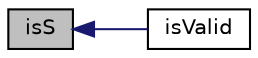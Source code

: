 digraph "isS"
{
  edge [fontname="Helvetica",fontsize="10",labelfontname="Helvetica",labelfontsize="10"];
  node [fontname="Helvetica",fontsize="10",shape=record];
  rankdir="LR";
  Node13 [label="isS",height=0.2,width=0.4,color="black", fillcolor="grey75", style="filled", fontcolor="black"];
  Node13 -> Node14 [dir="back",color="midnightblue",fontsize="10",style="solid",fontname="Helvetica"];
  Node14 [label="isValid",height=0.2,width=0.4,color="black", fillcolor="white", style="filled",URL="$class_zest_1_1_common_1_1_password_manipulation.html#ad425450552b15b347e37950309954338"];
}
